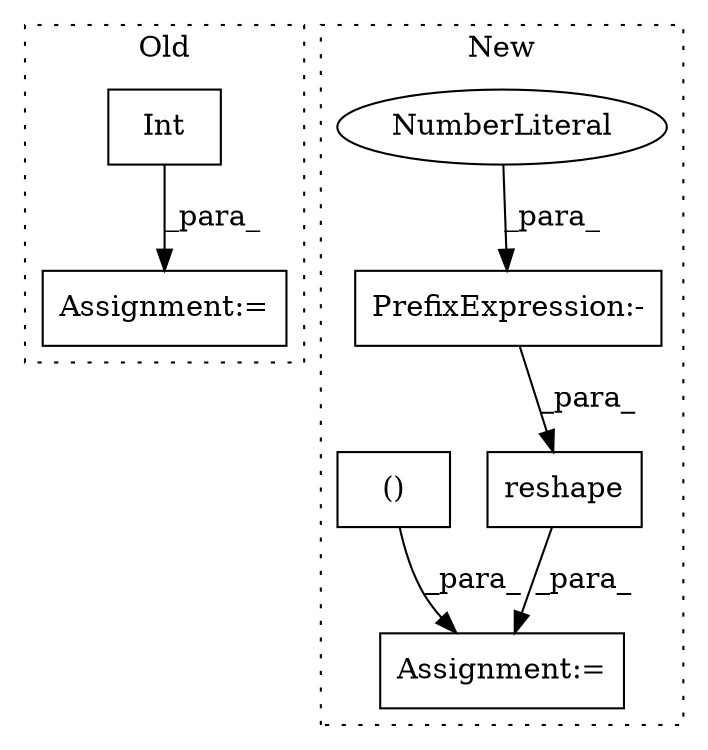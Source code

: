 digraph G {
subgraph cluster0 {
1 [label="Int" a="32" s="1398,1411" l="4,1" shape="box"];
6 [label="Assignment:=" a="7" s="1464" l="1" shape="box"];
label = "Old";
style="dotted";
}
subgraph cluster1 {
2 [label="reshape" a="32" s="1110,1196" l="13,2" shape="box"];
3 [label="Assignment:=" a="7" s="1414" l="1" shape="box"];
4 [label="PrefixExpression:-" a="38" s="1152" l="1" shape="box"];
5 [label="NumberLiteral" a="34" s="1153" l="1" shape="ellipse"];
7 [label="()" a="106" s="1334" l="71" shape="box"];
label = "New";
style="dotted";
}
1 -> 6 [label="_para_"];
2 -> 3 [label="_para_"];
4 -> 2 [label="_para_"];
5 -> 4 [label="_para_"];
7 -> 3 [label="_para_"];
}